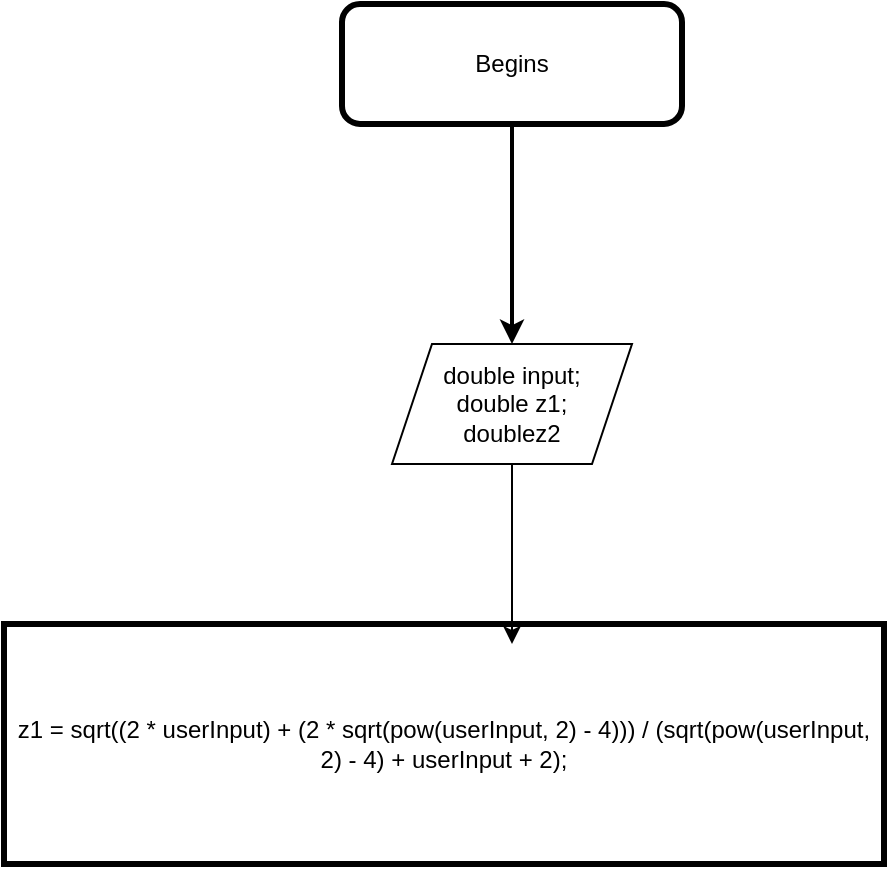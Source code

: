 <mxfile version="22.0.6" type="github">
  <diagram name="Page-1" id="OnUbJs8NTj2YRUSSfbpL">
    <mxGraphModel dx="1434" dy="3096" grid="1" gridSize="10" guides="1" tooltips="1" connect="1" arrows="1" fold="1" page="1" pageScale="1" pageWidth="827" pageHeight="1169" math="0" shadow="0">
      <root>
        <mxCell id="0" />
        <mxCell id="1" parent="0" />
        <mxCell id="RYEbZC5kF-pIhHLd5WML-2" value="Begins" style="rounded=1;whiteSpace=wrap;html=1;strokeWidth=3;" vertex="1" parent="1">
          <mxGeometry x="329" y="-2160" width="170" height="60" as="geometry" />
        </mxCell>
        <mxCell id="RYEbZC5kF-pIhHLd5WML-4" value="" style="endArrow=classic;html=1;rounded=0;exitX=0.5;exitY=1;exitDx=0;exitDy=0;strokeWidth=2;" edge="1" parent="1" source="RYEbZC5kF-pIhHLd5WML-2" target="RYEbZC5kF-pIhHLd5WML-8">
          <mxGeometry width="50" height="50" relative="1" as="geometry">
            <mxPoint x="400" y="-60" as="sourcePoint" />
            <mxPoint x="414" y="-2020" as="targetPoint" />
          </mxGeometry>
        </mxCell>
        <mxCell id="RYEbZC5kF-pIhHLd5WML-5" value="z1 = sqrt((2 * userInput) + (2 * sqrt(pow(userInput, 2) - 4))) / (sqrt(pow(userInput, 2) - 4) + userInput + 2);" style="rounded=0;whiteSpace=wrap;html=1;strokeWidth=3;" vertex="1" parent="1">
          <mxGeometry x="160" y="-1850" width="440" height="120" as="geometry" />
        </mxCell>
        <mxCell id="RYEbZC5kF-pIhHLd5WML-8" value="double input;&lt;br style=&quot;border-color: var(--border-color);&quot;&gt;double z1;&lt;br style=&quot;border-color: var(--border-color);&quot;&gt;doublez2" style="shape=parallelogram;perimeter=parallelogramPerimeter;whiteSpace=wrap;html=1;fixedSize=1;" vertex="1" parent="1">
          <mxGeometry x="354" y="-1990" width="120" height="60" as="geometry" />
        </mxCell>
        <mxCell id="RYEbZC5kF-pIhHLd5WML-9" value="" style="endArrow=classic;html=1;rounded=0;exitX=0.5;exitY=1;exitDx=0;exitDy=0;" edge="1" parent="1" source="RYEbZC5kF-pIhHLd5WML-8">
          <mxGeometry width="50" height="50" relative="1" as="geometry">
            <mxPoint x="390" y="-1980" as="sourcePoint" />
            <mxPoint x="414" y="-1840" as="targetPoint" />
          </mxGeometry>
        </mxCell>
      </root>
    </mxGraphModel>
  </diagram>
</mxfile>
